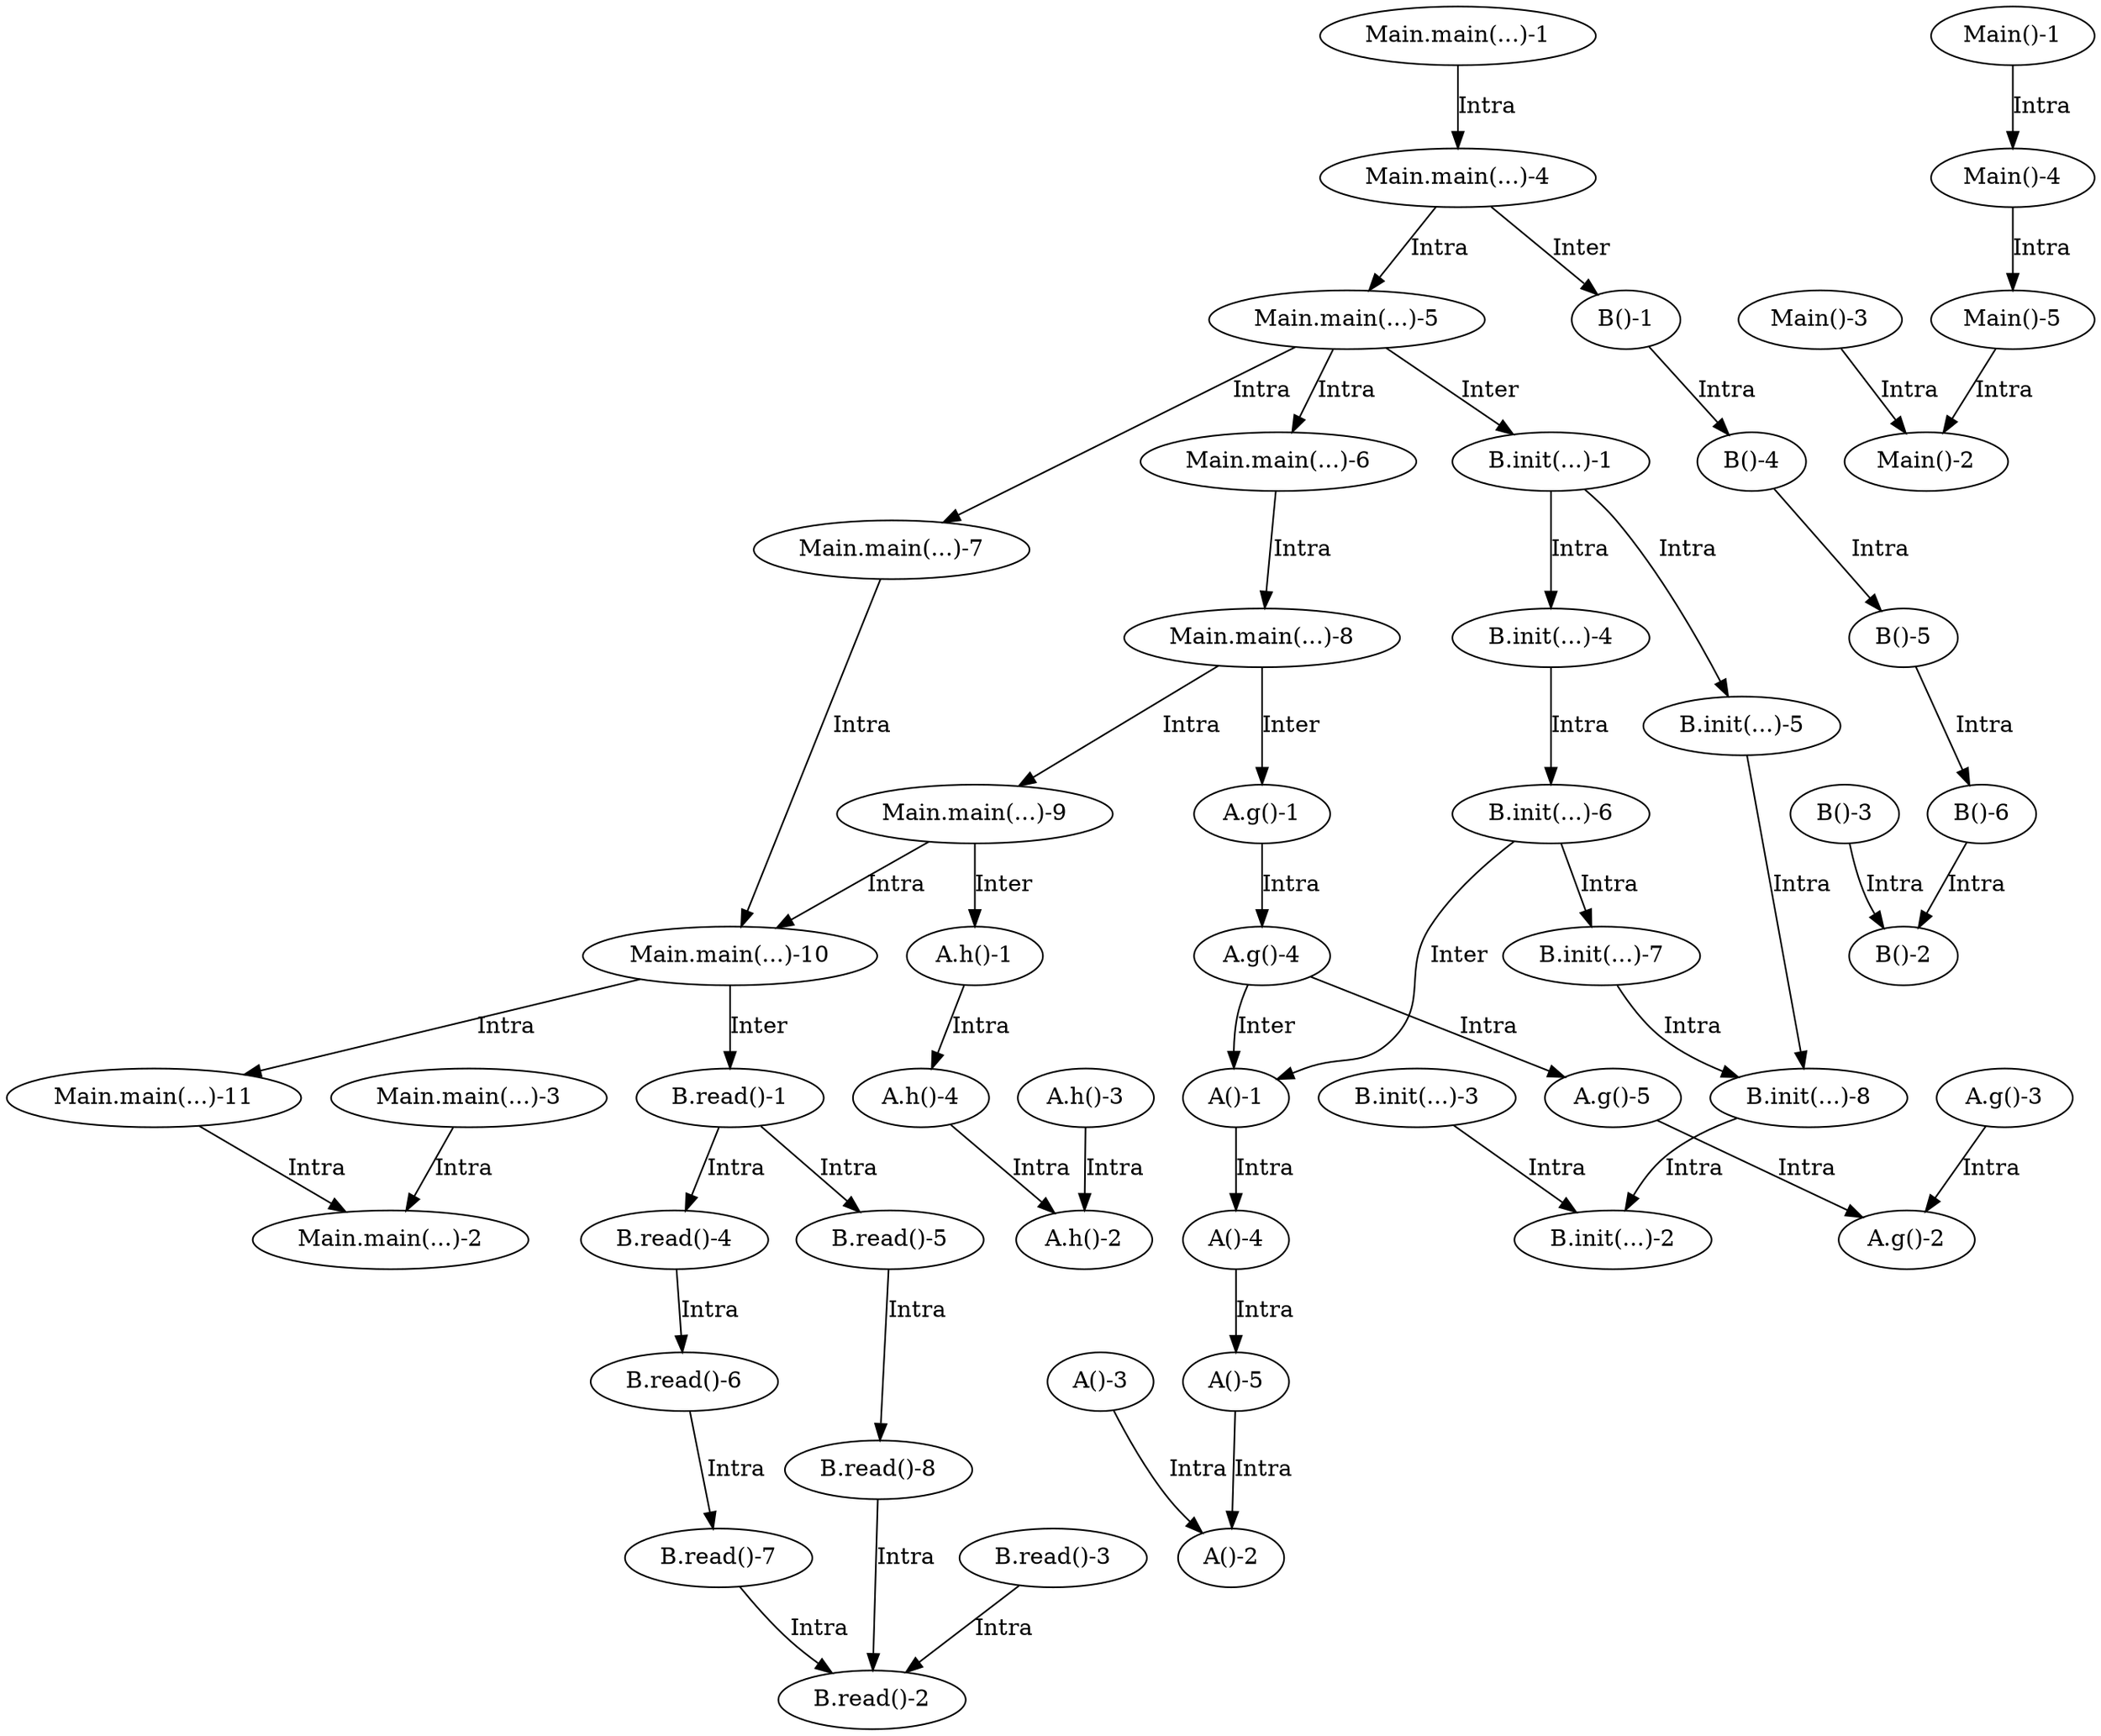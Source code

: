 digraph G {
  "B.read()-4";
  "Main.main(...)-4";
  "B.read()-1";
  "B.read()-6";
  "Main.main(...)-3";
  "Main()-3";
  "B.init(...)-3";
  "A()-5";
  "B.read()-7";
  "A.g()-1";
  "A()-4";
  "A.g()-2";
  "B.init(...)-6";
  "Main.main(...)-8";
  "B.init(...)-5";
  "B()-2";
  "B()-1";
  "Main.main(...)-1";
  "A.h()-3";
  "Main()-1";
  "B.init(...)-8";
  "Main.main(...)-2";
  "Main.main(...)-9";
  "A.h()-2";
  "B()-6";
  "A()-1";
  "Main.main(...)-11";
  "B.read()-8";
  "B()-5";
  "A.g()-5";
  "Main.main(...)-5";
  "B()-4";
  "A.h()-1";
  "B.init(...)-7";
  "Main.main(...)-10";
  "B.read()-3";
  "Main.main(...)-7";
  "B()-3";
  "B.read()-5";
  "Main()-5";
  "B.read()-2";
  "Main()-2";
  "A.h()-4";
  "Main()-4";
  "A.g()-3";
  "A.g()-4";
  "Main.main(...)-6";
  "A()-3";
  "B.init(...)-1";
  "B.init(...)-4";
  "B.init(...)-2";
  "A()-2";
  
  
  "B.read()-4" -> "B.read()-6" [label="Intra", ];
  "Main.main(...)-4" -> "B()-1" [label="Inter", ];
  "Main.main(...)-4" -> "Main.main(...)-5" [label="Intra", ];
  "B.read()-1" -> "B.read()-4" [label="Intra", ];
  "B.read()-1" -> "B.read()-5" [label="Intra", ];
  "B.read()-6" -> "B.read()-7" [label="Intra", ];
  "Main.main(...)-3" -> "Main.main(...)-2" [label="Intra", ];
  "Main()-3" -> "Main()-2" [label="Intra", ];
  "B.init(...)-3" -> "B.init(...)-2" [label="Intra", ];
  "A()-5" -> "A()-2" [label="Intra", ];
  "B.read()-7" -> "B.read()-2" [label="Intra", ];
  "A.g()-1" -> "A.g()-4" [label="Intra", ];
  "A()-4" -> "A()-5" [label="Intra", ];
  "B.init(...)-6" -> "A()-1" [label="Inter", ];
  "B.init(...)-6" -> "B.init(...)-7" [label="Intra", ];
  "Main.main(...)-8" -> "A.g()-1" [label="Inter", ];
  "Main.main(...)-8" -> "Main.main(...)-9" [label="Intra", ];
  "B.init(...)-5" -> "B.init(...)-8" [label="Intra", ];
  "B()-1" -> "B()-4" [label="Intra", ];
  "Main.main(...)-1" -> "Main.main(...)-4" [label="Intra", ];
  "A.h()-3" -> "A.h()-2" [label="Intra", ];
  "Main()-1" -> "Main()-4" [label="Intra", ];
  "B.init(...)-8" -> "B.init(...)-2" [label="Intra", ];
  "Main.main(...)-9" -> "A.h()-1" [label="Inter", ];
  "Main.main(...)-9" -> "Main.main(...)-10" [label="Intra", ];
  "B()-6" -> "B()-2" [label="Intra", ];
  "A()-1" -> "A()-4" [label="Intra", ];
  "Main.main(...)-11" -> "Main.main(...)-2" [label="Intra", ];
  "B.read()-8" -> "B.read()-2" [label="Intra", ];
  "B()-5" -> "B()-6" [label="Intra", ];
  "A.g()-5" -> "A.g()-2" [label="Intra", ];
  "Main.main(...)-5" -> "B.init(...)-1" [label="Inter", ];
  "Main.main(...)-5" -> "Main.main(...)-6" [label="Intra", ];
  "Main.main(...)-5" -> "Main.main(...)-7" [label="Intra", ];
  "B()-4" -> "B()-5" [label="Intra", ];
  "A.h()-1" -> "A.h()-4" [label="Intra", ];
  "B.init(...)-7" -> "B.init(...)-8" [label="Intra", ];
  "Main.main(...)-10" -> "Main.main(...)-11" [label="Intra", ];
  "Main.main(...)-10" -> "B.read()-1" [label="Inter", ];
  "B.read()-3" -> "B.read()-2" [label="Intra", ];
  "Main.main(...)-7" -> "Main.main(...)-10" [label="Intra", ];
  "B()-3" -> "B()-2" [label="Intra", ];
  "B.read()-5" -> "B.read()-8" [label="Intra", ];
  "Main()-5" -> "Main()-2" [label="Intra", ];
  "A.h()-4" -> "A.h()-2" [label="Intra", ];
  "Main()-4" -> "Main()-5" [label="Intra", ];
  "A.g()-3" -> "A.g()-2" [label="Intra", ];
  "A.g()-4" -> "A()-1" [label="Inter", ];
  "A.g()-4" -> "A.g()-5" [label="Intra", ];
  "Main.main(...)-6" -> "Main.main(...)-8" [label="Intra", ];
  "A()-3" -> "A()-2" [label="Intra", ];
  "B.init(...)-1" -> "B.init(...)-4" [label="Intra", ];
  "B.init(...)-1" -> "B.init(...)-5" [label="Intra", ];
  "B.init(...)-4" -> "B.init(...)-6" [label="Intra", ];
  
  }